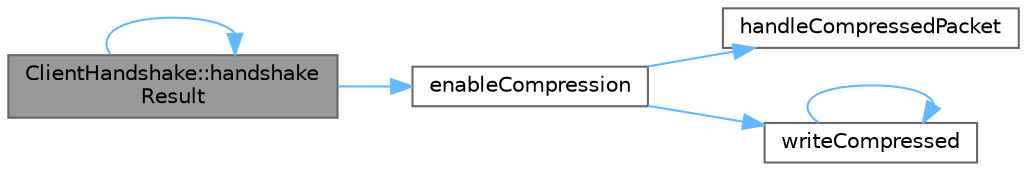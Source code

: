 digraph "ClientHandshake::handshakeResult"
{
 // INTERACTIVE_SVG=YES
 // LATEX_PDF_SIZE
  bgcolor="transparent";
  edge [fontname=Helvetica,fontsize=10,labelfontname=Helvetica,labelfontsize=10];
  node [fontname=Helvetica,fontsize=10,shape=box,height=0.2,width=0.4];
  rankdir="LR";
  Node1 [id="Node000001",label="ClientHandshake::handshake\lResult",height=0.2,width=0.4,color="gray40", fillcolor="grey60", style="filled", fontcolor="black",tooltip=" "];
  Node1 -> Node2 [id="edge6_Node000001_Node000002",color="steelblue1",style="solid",tooltip=" "];
  Node2 [id="Node000002",label="enableCompression",height=0.2,width=0.4,color="grey40", fillcolor="white", style="filled",URL="$dc/d5d/a00278_a01518d510b0c24505398c8ada71beb57.html#a01518d510b0c24505398c8ada71beb57",tooltip=" "];
  Node2 -> Node3 [id="edge7_Node000002_Node000003",color="steelblue1",style="solid",tooltip=" "];
  Node3 [id="Node000003",label="handleCompressedPacket",height=0.2,width=0.4,color="grey40", fillcolor="white", style="filled",URL="$dc/d5d/a00278_a05c88bf72143c764be7adf62897696ee.html#a05c88bf72143c764be7adf62897696ee",tooltip=" "];
  Node2 -> Node4 [id="edge8_Node000002_Node000004",color="steelblue1",style="solid",tooltip=" "];
  Node4 [id="Node000004",label="writeCompressed",height=0.2,width=0.4,color="grey40", fillcolor="white", style="filled",URL="$dc/d5d/a00278_acdd0c7004e9a88715887b789254bf1d8.html#acdd0c7004e9a88715887b789254bf1d8",tooltip=" "];
  Node4 -> Node4 [id="edge9_Node000004_Node000004",color="steelblue1",style="solid",tooltip=" "];
  Node1 -> Node1 [id="edge10_Node000001_Node000001",color="steelblue1",style="solid",tooltip=" "];
}
